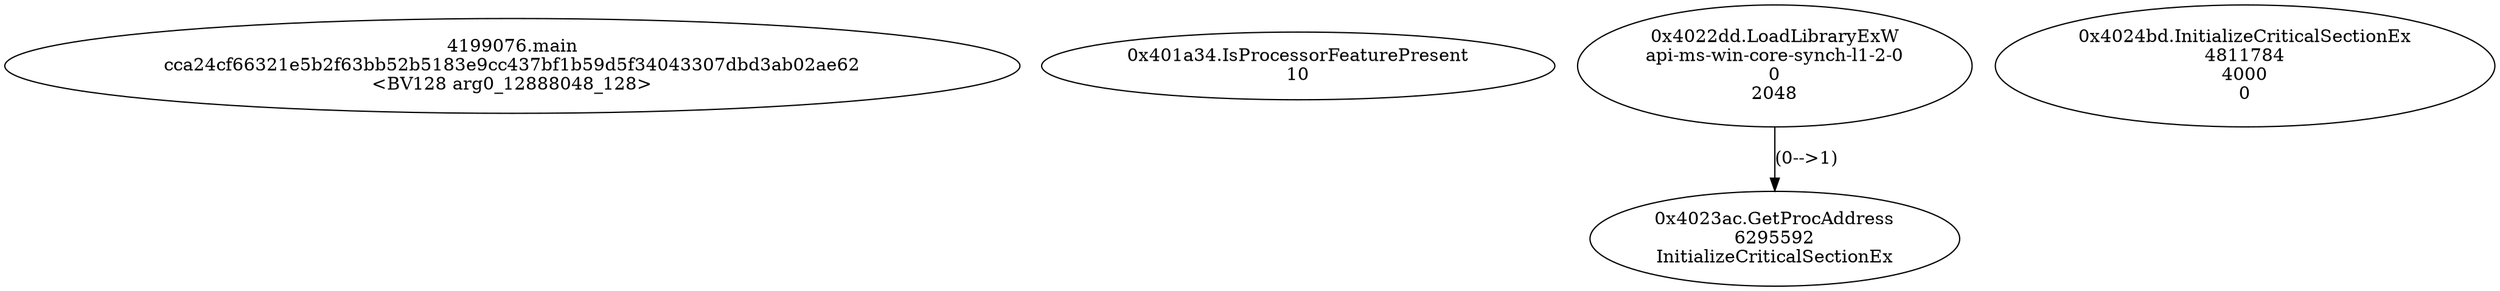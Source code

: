 // Global SCDG with merge call
digraph {
	0 [label="4199076.main
cca24cf66321e5b2f63bb52b5183e9cc437bf1b59d5f34043307dbd3ab02ae62
<BV128 arg0_12888048_128>"]
	1 [label="0x401a34.IsProcessorFeaturePresent
10"]
	2 [label="0x4022dd.LoadLibraryExW
api-ms-win-core-synch-l1-2-0
0
2048"]
	3 [label="0x4023ac.GetProcAddress
6295592
InitializeCriticalSectionEx"]
	2 -> 3 [label="(0-->1)"]
	4 [label="0x4024bd.InitializeCriticalSectionEx
4811784
4000
0"]
}
